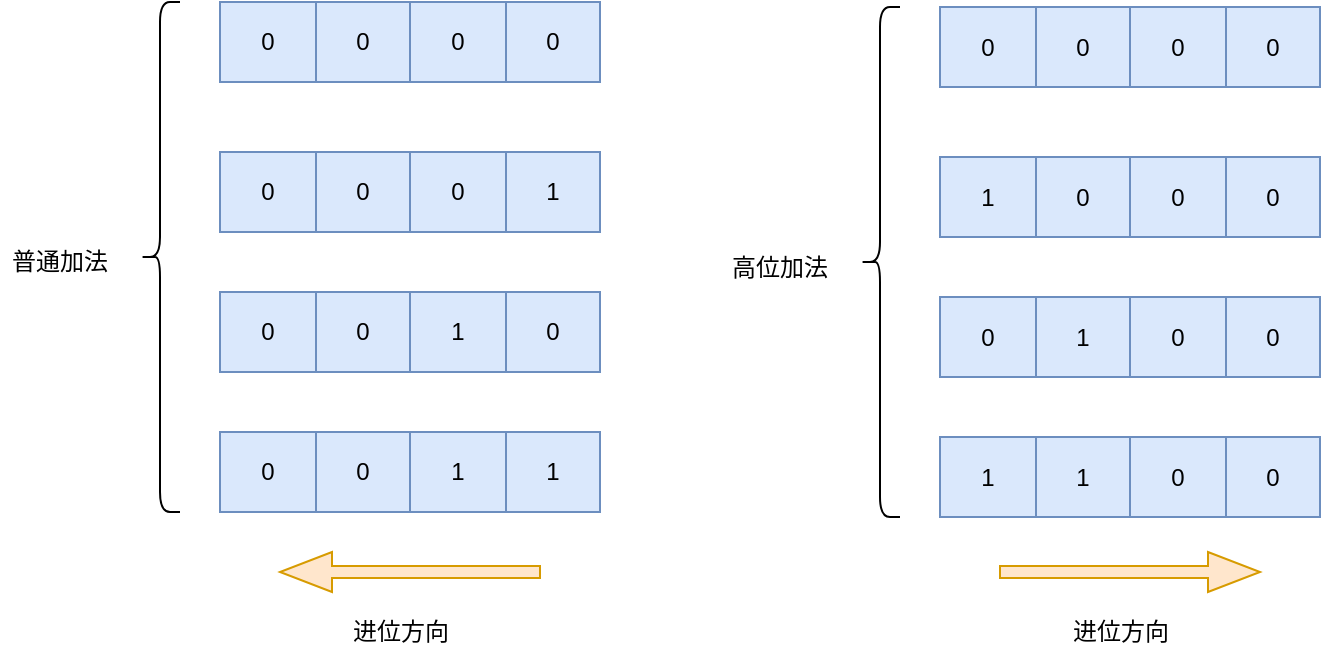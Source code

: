 <mxfile version="15.4.0" type="device"><diagram id="OTJQKn8gmFO91vQUHSfe" name="第 1 页"><mxGraphModel dx="1426" dy="860" grid="1" gridSize="10" guides="1" tooltips="1" connect="1" arrows="1" fold="1" page="1" pageScale="1" pageWidth="827" pageHeight="1169" math="0" shadow="0"><root><mxCell id="0"/><mxCell id="1" parent="0"/><mxCell id="uBQlRMilEvZrk2VmTQom-1" value="普通加法" style="text;html=1;strokeColor=none;fillColor=none;align=center;verticalAlign=middle;whiteSpace=wrap;rounded=0;" vertex="1" parent="1"><mxGeometry x="20" y="290" width="60" height="30" as="geometry"/></mxCell><mxCell id="uBQlRMilEvZrk2VmTQom-19" value="" style="shape=table;html=1;whiteSpace=wrap;startSize=0;container=1;collapsible=0;childLayout=tableLayout;fillColor=#dae8fc;strokeColor=#6c8ebf;" vertex="1" parent="1"><mxGeometry x="130" y="175" width="190" height="40" as="geometry"/></mxCell><mxCell id="uBQlRMilEvZrk2VmTQom-20" value="" style="shape=partialRectangle;html=1;whiteSpace=wrap;collapsible=0;dropTarget=0;pointerEvents=0;fillColor=none;top=0;left=0;bottom=0;right=0;points=[[0,0.5],[1,0.5]];portConstraint=eastwest;" vertex="1" parent="uBQlRMilEvZrk2VmTQom-19"><mxGeometry width="190" height="40" as="geometry"/></mxCell><mxCell id="uBQlRMilEvZrk2VmTQom-21" value="0" style="shape=partialRectangle;html=1;whiteSpace=wrap;connectable=0;fillColor=none;top=0;left=0;bottom=0;right=0;overflow=hidden;pointerEvents=1;" vertex="1" parent="uBQlRMilEvZrk2VmTQom-20"><mxGeometry width="48" height="40" as="geometry"><mxRectangle width="48" height="40" as="alternateBounds"/></mxGeometry></mxCell><mxCell id="uBQlRMilEvZrk2VmTQom-22" value="0" style="shape=partialRectangle;html=1;whiteSpace=wrap;connectable=0;fillColor=none;top=0;left=0;bottom=0;right=0;overflow=hidden;pointerEvents=1;" vertex="1" parent="uBQlRMilEvZrk2VmTQom-20"><mxGeometry x="48" width="47" height="40" as="geometry"><mxRectangle width="47" height="40" as="alternateBounds"/></mxGeometry></mxCell><mxCell id="uBQlRMilEvZrk2VmTQom-23" value="0" style="shape=partialRectangle;html=1;whiteSpace=wrap;connectable=0;fillColor=none;top=0;left=0;bottom=0;right=0;overflow=hidden;pointerEvents=1;" vertex="1" parent="uBQlRMilEvZrk2VmTQom-20"><mxGeometry x="95" width="48" height="40" as="geometry"><mxRectangle width="48" height="40" as="alternateBounds"/></mxGeometry></mxCell><mxCell id="uBQlRMilEvZrk2VmTQom-24" value="0" style="shape=partialRectangle;html=1;whiteSpace=wrap;connectable=0;fillColor=none;top=0;left=0;bottom=0;right=0;overflow=hidden;pointerEvents=1;" vertex="1" parent="uBQlRMilEvZrk2VmTQom-20"><mxGeometry x="143" width="47" height="40" as="geometry"><mxRectangle width="47" height="40" as="alternateBounds"/></mxGeometry></mxCell><mxCell id="uBQlRMilEvZrk2VmTQom-25" value="" style="shape=table;html=1;whiteSpace=wrap;startSize=0;container=1;collapsible=0;childLayout=tableLayout;fillColor=#dae8fc;strokeColor=#6c8ebf;" vertex="1" parent="1"><mxGeometry x="130" y="250" width="190" height="40" as="geometry"/></mxCell><mxCell id="uBQlRMilEvZrk2VmTQom-26" value="" style="shape=partialRectangle;html=1;whiteSpace=wrap;collapsible=0;dropTarget=0;pointerEvents=0;fillColor=none;top=0;left=0;bottom=0;right=0;points=[[0,0.5],[1,0.5]];portConstraint=eastwest;" vertex="1" parent="uBQlRMilEvZrk2VmTQom-25"><mxGeometry width="190" height="40" as="geometry"/></mxCell><mxCell id="uBQlRMilEvZrk2VmTQom-27" value="0" style="shape=partialRectangle;html=1;whiteSpace=wrap;connectable=0;fillColor=none;top=0;left=0;bottom=0;right=0;overflow=hidden;pointerEvents=1;" vertex="1" parent="uBQlRMilEvZrk2VmTQom-26"><mxGeometry width="48" height="40" as="geometry"><mxRectangle width="48" height="40" as="alternateBounds"/></mxGeometry></mxCell><mxCell id="uBQlRMilEvZrk2VmTQom-28" value="0" style="shape=partialRectangle;html=1;whiteSpace=wrap;connectable=0;fillColor=none;top=0;left=0;bottom=0;right=0;overflow=hidden;pointerEvents=1;" vertex="1" parent="uBQlRMilEvZrk2VmTQom-26"><mxGeometry x="48" width="47" height="40" as="geometry"><mxRectangle width="47" height="40" as="alternateBounds"/></mxGeometry></mxCell><mxCell id="uBQlRMilEvZrk2VmTQom-29" value="0" style="shape=partialRectangle;html=1;whiteSpace=wrap;connectable=0;fillColor=none;top=0;left=0;bottom=0;right=0;overflow=hidden;pointerEvents=1;" vertex="1" parent="uBQlRMilEvZrk2VmTQom-26"><mxGeometry x="95" width="48" height="40" as="geometry"><mxRectangle width="48" height="40" as="alternateBounds"/></mxGeometry></mxCell><mxCell id="uBQlRMilEvZrk2VmTQom-30" value="1" style="shape=partialRectangle;html=1;whiteSpace=wrap;connectable=0;fillColor=none;top=0;left=0;bottom=0;right=0;overflow=hidden;pointerEvents=1;" vertex="1" parent="uBQlRMilEvZrk2VmTQom-26"><mxGeometry x="143" width="47" height="40" as="geometry"><mxRectangle width="47" height="40" as="alternateBounds"/></mxGeometry></mxCell><mxCell id="uBQlRMilEvZrk2VmTQom-31" value="" style="shape=table;html=1;whiteSpace=wrap;startSize=0;container=1;collapsible=0;childLayout=tableLayout;fillColor=#dae8fc;strokeColor=#6c8ebf;" vertex="1" parent="1"><mxGeometry x="130" y="320" width="190" height="40" as="geometry"/></mxCell><mxCell id="uBQlRMilEvZrk2VmTQom-32" value="" style="shape=partialRectangle;html=1;whiteSpace=wrap;collapsible=0;dropTarget=0;pointerEvents=0;fillColor=none;top=0;left=0;bottom=0;right=0;points=[[0,0.5],[1,0.5]];portConstraint=eastwest;" vertex="1" parent="uBQlRMilEvZrk2VmTQom-31"><mxGeometry width="190" height="40" as="geometry"/></mxCell><mxCell id="uBQlRMilEvZrk2VmTQom-33" value="0" style="shape=partialRectangle;html=1;whiteSpace=wrap;connectable=0;fillColor=none;top=0;left=0;bottom=0;right=0;overflow=hidden;pointerEvents=1;" vertex="1" parent="uBQlRMilEvZrk2VmTQom-32"><mxGeometry width="48" height="40" as="geometry"><mxRectangle width="48" height="40" as="alternateBounds"/></mxGeometry></mxCell><mxCell id="uBQlRMilEvZrk2VmTQom-34" value="0" style="shape=partialRectangle;html=1;whiteSpace=wrap;connectable=0;fillColor=none;top=0;left=0;bottom=0;right=0;overflow=hidden;pointerEvents=1;" vertex="1" parent="uBQlRMilEvZrk2VmTQom-32"><mxGeometry x="48" width="47" height="40" as="geometry"><mxRectangle width="47" height="40" as="alternateBounds"/></mxGeometry></mxCell><mxCell id="uBQlRMilEvZrk2VmTQom-35" value="1" style="shape=partialRectangle;html=1;whiteSpace=wrap;connectable=0;fillColor=none;top=0;left=0;bottom=0;right=0;overflow=hidden;pointerEvents=1;" vertex="1" parent="uBQlRMilEvZrk2VmTQom-32"><mxGeometry x="95" width="48" height="40" as="geometry"><mxRectangle width="48" height="40" as="alternateBounds"/></mxGeometry></mxCell><mxCell id="uBQlRMilEvZrk2VmTQom-36" value="0" style="shape=partialRectangle;html=1;whiteSpace=wrap;connectable=0;fillColor=none;top=0;left=0;bottom=0;right=0;overflow=hidden;pointerEvents=1;" vertex="1" parent="uBQlRMilEvZrk2VmTQom-32"><mxGeometry x="143" width="47" height="40" as="geometry"><mxRectangle width="47" height="40" as="alternateBounds"/></mxGeometry></mxCell><mxCell id="uBQlRMilEvZrk2VmTQom-37" value="" style="shape=table;html=1;whiteSpace=wrap;startSize=0;container=1;collapsible=0;childLayout=tableLayout;fillColor=#dae8fc;strokeColor=#6c8ebf;" vertex="1" parent="1"><mxGeometry x="130" y="390" width="190" height="40" as="geometry"/></mxCell><mxCell id="uBQlRMilEvZrk2VmTQom-38" value="" style="shape=partialRectangle;html=1;whiteSpace=wrap;collapsible=0;dropTarget=0;pointerEvents=0;fillColor=none;top=0;left=0;bottom=0;right=0;points=[[0,0.5],[1,0.5]];portConstraint=eastwest;" vertex="1" parent="uBQlRMilEvZrk2VmTQom-37"><mxGeometry width="190" height="40" as="geometry"/></mxCell><mxCell id="uBQlRMilEvZrk2VmTQom-39" value="0" style="shape=partialRectangle;html=1;whiteSpace=wrap;connectable=0;fillColor=none;top=0;left=0;bottom=0;right=0;overflow=hidden;pointerEvents=1;" vertex="1" parent="uBQlRMilEvZrk2VmTQom-38"><mxGeometry width="48" height="40" as="geometry"><mxRectangle width="48" height="40" as="alternateBounds"/></mxGeometry></mxCell><mxCell id="uBQlRMilEvZrk2VmTQom-40" value="0" style="shape=partialRectangle;html=1;whiteSpace=wrap;connectable=0;fillColor=none;top=0;left=0;bottom=0;right=0;overflow=hidden;pointerEvents=1;" vertex="1" parent="uBQlRMilEvZrk2VmTQom-38"><mxGeometry x="48" width="47" height="40" as="geometry"><mxRectangle width="47" height="40" as="alternateBounds"/></mxGeometry></mxCell><mxCell id="uBQlRMilEvZrk2VmTQom-41" value="1" style="shape=partialRectangle;html=1;whiteSpace=wrap;connectable=0;fillColor=none;top=0;left=0;bottom=0;right=0;overflow=hidden;pointerEvents=1;" vertex="1" parent="uBQlRMilEvZrk2VmTQom-38"><mxGeometry x="95" width="48" height="40" as="geometry"><mxRectangle width="48" height="40" as="alternateBounds"/></mxGeometry></mxCell><mxCell id="uBQlRMilEvZrk2VmTQom-42" value="1" style="shape=partialRectangle;html=1;whiteSpace=wrap;connectable=0;fillColor=none;top=0;left=0;bottom=0;right=0;overflow=hidden;pointerEvents=1;" vertex="1" parent="uBQlRMilEvZrk2VmTQom-38"><mxGeometry x="143" width="47" height="40" as="geometry"><mxRectangle width="47" height="40" as="alternateBounds"/></mxGeometry></mxCell><mxCell id="uBQlRMilEvZrk2VmTQom-43" value="" style="shape=curlyBracket;whiteSpace=wrap;html=1;rounded=1;" vertex="1" parent="1"><mxGeometry x="90" y="175" width="20" height="255" as="geometry"/></mxCell><mxCell id="uBQlRMilEvZrk2VmTQom-44" value="高位加法" style="text;html=1;strokeColor=none;fillColor=none;align=center;verticalAlign=middle;whiteSpace=wrap;rounded=0;" vertex="1" parent="1"><mxGeometry x="380" y="292.5" width="60" height="30" as="geometry"/></mxCell><mxCell id="uBQlRMilEvZrk2VmTQom-45" value="" style="shape=table;html=1;whiteSpace=wrap;startSize=0;container=1;collapsible=0;childLayout=tableLayout;fillColor=#dae8fc;strokeColor=#6c8ebf;" vertex="1" parent="1"><mxGeometry x="490" y="177.5" width="190" height="40" as="geometry"/></mxCell><mxCell id="uBQlRMilEvZrk2VmTQom-46" value="" style="shape=partialRectangle;html=1;whiteSpace=wrap;collapsible=0;dropTarget=0;pointerEvents=0;fillColor=none;top=0;left=0;bottom=0;right=0;points=[[0,0.5],[1,0.5]];portConstraint=eastwest;" vertex="1" parent="uBQlRMilEvZrk2VmTQom-45"><mxGeometry width="190" height="40" as="geometry"/></mxCell><mxCell id="uBQlRMilEvZrk2VmTQom-47" value="0" style="shape=partialRectangle;html=1;whiteSpace=wrap;connectable=0;fillColor=none;top=0;left=0;bottom=0;right=0;overflow=hidden;pointerEvents=1;" vertex="1" parent="uBQlRMilEvZrk2VmTQom-46"><mxGeometry width="48" height="40" as="geometry"><mxRectangle width="48" height="40" as="alternateBounds"/></mxGeometry></mxCell><mxCell id="uBQlRMilEvZrk2VmTQom-48" value="0" style="shape=partialRectangle;html=1;whiteSpace=wrap;connectable=0;fillColor=none;top=0;left=0;bottom=0;right=0;overflow=hidden;pointerEvents=1;" vertex="1" parent="uBQlRMilEvZrk2VmTQom-46"><mxGeometry x="48" width="47" height="40" as="geometry"><mxRectangle width="47" height="40" as="alternateBounds"/></mxGeometry></mxCell><mxCell id="uBQlRMilEvZrk2VmTQom-49" value="0" style="shape=partialRectangle;html=1;whiteSpace=wrap;connectable=0;fillColor=none;top=0;left=0;bottom=0;right=0;overflow=hidden;pointerEvents=1;" vertex="1" parent="uBQlRMilEvZrk2VmTQom-46"><mxGeometry x="95" width="48" height="40" as="geometry"><mxRectangle width="48" height="40" as="alternateBounds"/></mxGeometry></mxCell><mxCell id="uBQlRMilEvZrk2VmTQom-50" value="0" style="shape=partialRectangle;html=1;whiteSpace=wrap;connectable=0;fillColor=none;top=0;left=0;bottom=0;right=0;overflow=hidden;pointerEvents=1;" vertex="1" parent="uBQlRMilEvZrk2VmTQom-46"><mxGeometry x="143" width="47" height="40" as="geometry"><mxRectangle width="47" height="40" as="alternateBounds"/></mxGeometry></mxCell><mxCell id="uBQlRMilEvZrk2VmTQom-51" value="" style="shape=table;html=1;whiteSpace=wrap;startSize=0;container=1;collapsible=0;childLayout=tableLayout;fillColor=#dae8fc;strokeColor=#6c8ebf;" vertex="1" parent="1"><mxGeometry x="490" y="252.5" width="190" height="40" as="geometry"/></mxCell><mxCell id="uBQlRMilEvZrk2VmTQom-52" value="" style="shape=partialRectangle;html=1;whiteSpace=wrap;collapsible=0;dropTarget=0;pointerEvents=0;fillColor=none;top=0;left=0;bottom=0;right=0;points=[[0,0.5],[1,0.5]];portConstraint=eastwest;" vertex="1" parent="uBQlRMilEvZrk2VmTQom-51"><mxGeometry width="190" height="40" as="geometry"/></mxCell><mxCell id="uBQlRMilEvZrk2VmTQom-53" value="1" style="shape=partialRectangle;html=1;whiteSpace=wrap;connectable=0;fillColor=none;top=0;left=0;bottom=0;right=0;overflow=hidden;pointerEvents=1;" vertex="1" parent="uBQlRMilEvZrk2VmTQom-52"><mxGeometry width="48" height="40" as="geometry"><mxRectangle width="48" height="40" as="alternateBounds"/></mxGeometry></mxCell><mxCell id="uBQlRMilEvZrk2VmTQom-54" value="0" style="shape=partialRectangle;html=1;whiteSpace=wrap;connectable=0;fillColor=none;top=0;left=0;bottom=0;right=0;overflow=hidden;pointerEvents=1;" vertex="1" parent="uBQlRMilEvZrk2VmTQom-52"><mxGeometry x="48" width="47" height="40" as="geometry"><mxRectangle width="47" height="40" as="alternateBounds"/></mxGeometry></mxCell><mxCell id="uBQlRMilEvZrk2VmTQom-55" value="0" style="shape=partialRectangle;html=1;whiteSpace=wrap;connectable=0;fillColor=none;top=0;left=0;bottom=0;right=0;overflow=hidden;pointerEvents=1;" vertex="1" parent="uBQlRMilEvZrk2VmTQom-52"><mxGeometry x="95" width="48" height="40" as="geometry"><mxRectangle width="48" height="40" as="alternateBounds"/></mxGeometry></mxCell><mxCell id="uBQlRMilEvZrk2VmTQom-56" value="0" style="shape=partialRectangle;html=1;whiteSpace=wrap;connectable=0;fillColor=none;top=0;left=0;bottom=0;right=0;overflow=hidden;pointerEvents=1;" vertex="1" parent="uBQlRMilEvZrk2VmTQom-52"><mxGeometry x="143" width="47" height="40" as="geometry"><mxRectangle width="47" height="40" as="alternateBounds"/></mxGeometry></mxCell><mxCell id="uBQlRMilEvZrk2VmTQom-57" value="" style="shape=table;html=1;whiteSpace=wrap;startSize=0;container=1;collapsible=0;childLayout=tableLayout;fillColor=#dae8fc;strokeColor=#6c8ebf;" vertex="1" parent="1"><mxGeometry x="490" y="322.5" width="190" height="40" as="geometry"/></mxCell><mxCell id="uBQlRMilEvZrk2VmTQom-58" value="" style="shape=partialRectangle;html=1;whiteSpace=wrap;collapsible=0;dropTarget=0;pointerEvents=0;fillColor=none;top=0;left=0;bottom=0;right=0;points=[[0,0.5],[1,0.5]];portConstraint=eastwest;" vertex="1" parent="uBQlRMilEvZrk2VmTQom-57"><mxGeometry width="190" height="40" as="geometry"/></mxCell><mxCell id="uBQlRMilEvZrk2VmTQom-59" value="0" style="shape=partialRectangle;html=1;whiteSpace=wrap;connectable=0;fillColor=none;top=0;left=0;bottom=0;right=0;overflow=hidden;pointerEvents=1;" vertex="1" parent="uBQlRMilEvZrk2VmTQom-58"><mxGeometry width="48" height="40" as="geometry"><mxRectangle width="48" height="40" as="alternateBounds"/></mxGeometry></mxCell><mxCell id="uBQlRMilEvZrk2VmTQom-60" value="1" style="shape=partialRectangle;html=1;whiteSpace=wrap;connectable=0;fillColor=none;top=0;left=0;bottom=0;right=0;overflow=hidden;pointerEvents=1;" vertex="1" parent="uBQlRMilEvZrk2VmTQom-58"><mxGeometry x="48" width="47" height="40" as="geometry"><mxRectangle width="47" height="40" as="alternateBounds"/></mxGeometry></mxCell><mxCell id="uBQlRMilEvZrk2VmTQom-61" value="0" style="shape=partialRectangle;html=1;whiteSpace=wrap;connectable=0;fillColor=none;top=0;left=0;bottom=0;right=0;overflow=hidden;pointerEvents=1;" vertex="1" parent="uBQlRMilEvZrk2VmTQom-58"><mxGeometry x="95" width="48" height="40" as="geometry"><mxRectangle width="48" height="40" as="alternateBounds"/></mxGeometry></mxCell><mxCell id="uBQlRMilEvZrk2VmTQom-62" value="0" style="shape=partialRectangle;html=1;whiteSpace=wrap;connectable=0;fillColor=none;top=0;left=0;bottom=0;right=0;overflow=hidden;pointerEvents=1;" vertex="1" parent="uBQlRMilEvZrk2VmTQom-58"><mxGeometry x="143" width="47" height="40" as="geometry"><mxRectangle width="47" height="40" as="alternateBounds"/></mxGeometry></mxCell><mxCell id="uBQlRMilEvZrk2VmTQom-63" value="" style="shape=table;html=1;whiteSpace=wrap;startSize=0;container=1;collapsible=0;childLayout=tableLayout;fillColor=#dae8fc;strokeColor=#6c8ebf;" vertex="1" parent="1"><mxGeometry x="490" y="392.5" width="190" height="40" as="geometry"/></mxCell><mxCell id="uBQlRMilEvZrk2VmTQom-64" value="" style="shape=partialRectangle;html=1;whiteSpace=wrap;collapsible=0;dropTarget=0;pointerEvents=0;fillColor=none;top=0;left=0;bottom=0;right=0;points=[[0,0.5],[1,0.5]];portConstraint=eastwest;" vertex="1" parent="uBQlRMilEvZrk2VmTQom-63"><mxGeometry width="190" height="40" as="geometry"/></mxCell><mxCell id="uBQlRMilEvZrk2VmTQom-65" value="1" style="shape=partialRectangle;html=1;whiteSpace=wrap;connectable=0;fillColor=none;top=0;left=0;bottom=0;right=0;overflow=hidden;pointerEvents=1;" vertex="1" parent="uBQlRMilEvZrk2VmTQom-64"><mxGeometry width="48" height="40" as="geometry"><mxRectangle width="48" height="40" as="alternateBounds"/></mxGeometry></mxCell><mxCell id="uBQlRMilEvZrk2VmTQom-66" value="1" style="shape=partialRectangle;html=1;whiteSpace=wrap;connectable=0;fillColor=none;top=0;left=0;bottom=0;right=0;overflow=hidden;pointerEvents=1;" vertex="1" parent="uBQlRMilEvZrk2VmTQom-64"><mxGeometry x="48" width="47" height="40" as="geometry"><mxRectangle width="47" height="40" as="alternateBounds"/></mxGeometry></mxCell><mxCell id="uBQlRMilEvZrk2VmTQom-67" value="0" style="shape=partialRectangle;html=1;whiteSpace=wrap;connectable=0;fillColor=none;top=0;left=0;bottom=0;right=0;overflow=hidden;pointerEvents=1;" vertex="1" parent="uBQlRMilEvZrk2VmTQom-64"><mxGeometry x="95" width="48" height="40" as="geometry"><mxRectangle width="48" height="40" as="alternateBounds"/></mxGeometry></mxCell><mxCell id="uBQlRMilEvZrk2VmTQom-68" value="0" style="shape=partialRectangle;html=1;whiteSpace=wrap;connectable=0;fillColor=none;top=0;left=0;bottom=0;right=0;overflow=hidden;pointerEvents=1;" vertex="1" parent="uBQlRMilEvZrk2VmTQom-64"><mxGeometry x="143" width="47" height="40" as="geometry"><mxRectangle width="47" height="40" as="alternateBounds"/></mxGeometry></mxCell><mxCell id="uBQlRMilEvZrk2VmTQom-69" value="" style="shape=curlyBracket;whiteSpace=wrap;html=1;rounded=1;" vertex="1" parent="1"><mxGeometry x="450" y="177.5" width="20" height="255" as="geometry"/></mxCell><mxCell id="uBQlRMilEvZrk2VmTQom-74" value="" style="shape=singleArrow;direction=west;whiteSpace=wrap;html=1;fillColor=#ffe6cc;strokeColor=#d79b00;" vertex="1" parent="1"><mxGeometry x="160" y="450" width="130" height="20" as="geometry"/></mxCell><mxCell id="uBQlRMilEvZrk2VmTQom-75" value="进位方向" style="text;html=1;align=center;verticalAlign=middle;resizable=0;points=[];autosize=1;strokeColor=none;fillColor=none;" vertex="1" parent="1"><mxGeometry x="190" y="480" width="60" height="20" as="geometry"/></mxCell><mxCell id="uBQlRMilEvZrk2VmTQom-76" value="" style="shape=singleArrow;direction=west;whiteSpace=wrap;html=1;rotation=-180;fillColor=#ffe6cc;strokeColor=#d79b00;" vertex="1" parent="1"><mxGeometry x="520" y="450" width="130" height="20" as="geometry"/></mxCell><mxCell id="uBQlRMilEvZrk2VmTQom-77" value="进位方向" style="text;html=1;align=center;verticalAlign=middle;resizable=0;points=[];autosize=1;strokeColor=none;fillColor=none;" vertex="1" parent="1"><mxGeometry x="550" y="480" width="60" height="20" as="geometry"/></mxCell></root></mxGraphModel></diagram></mxfile>